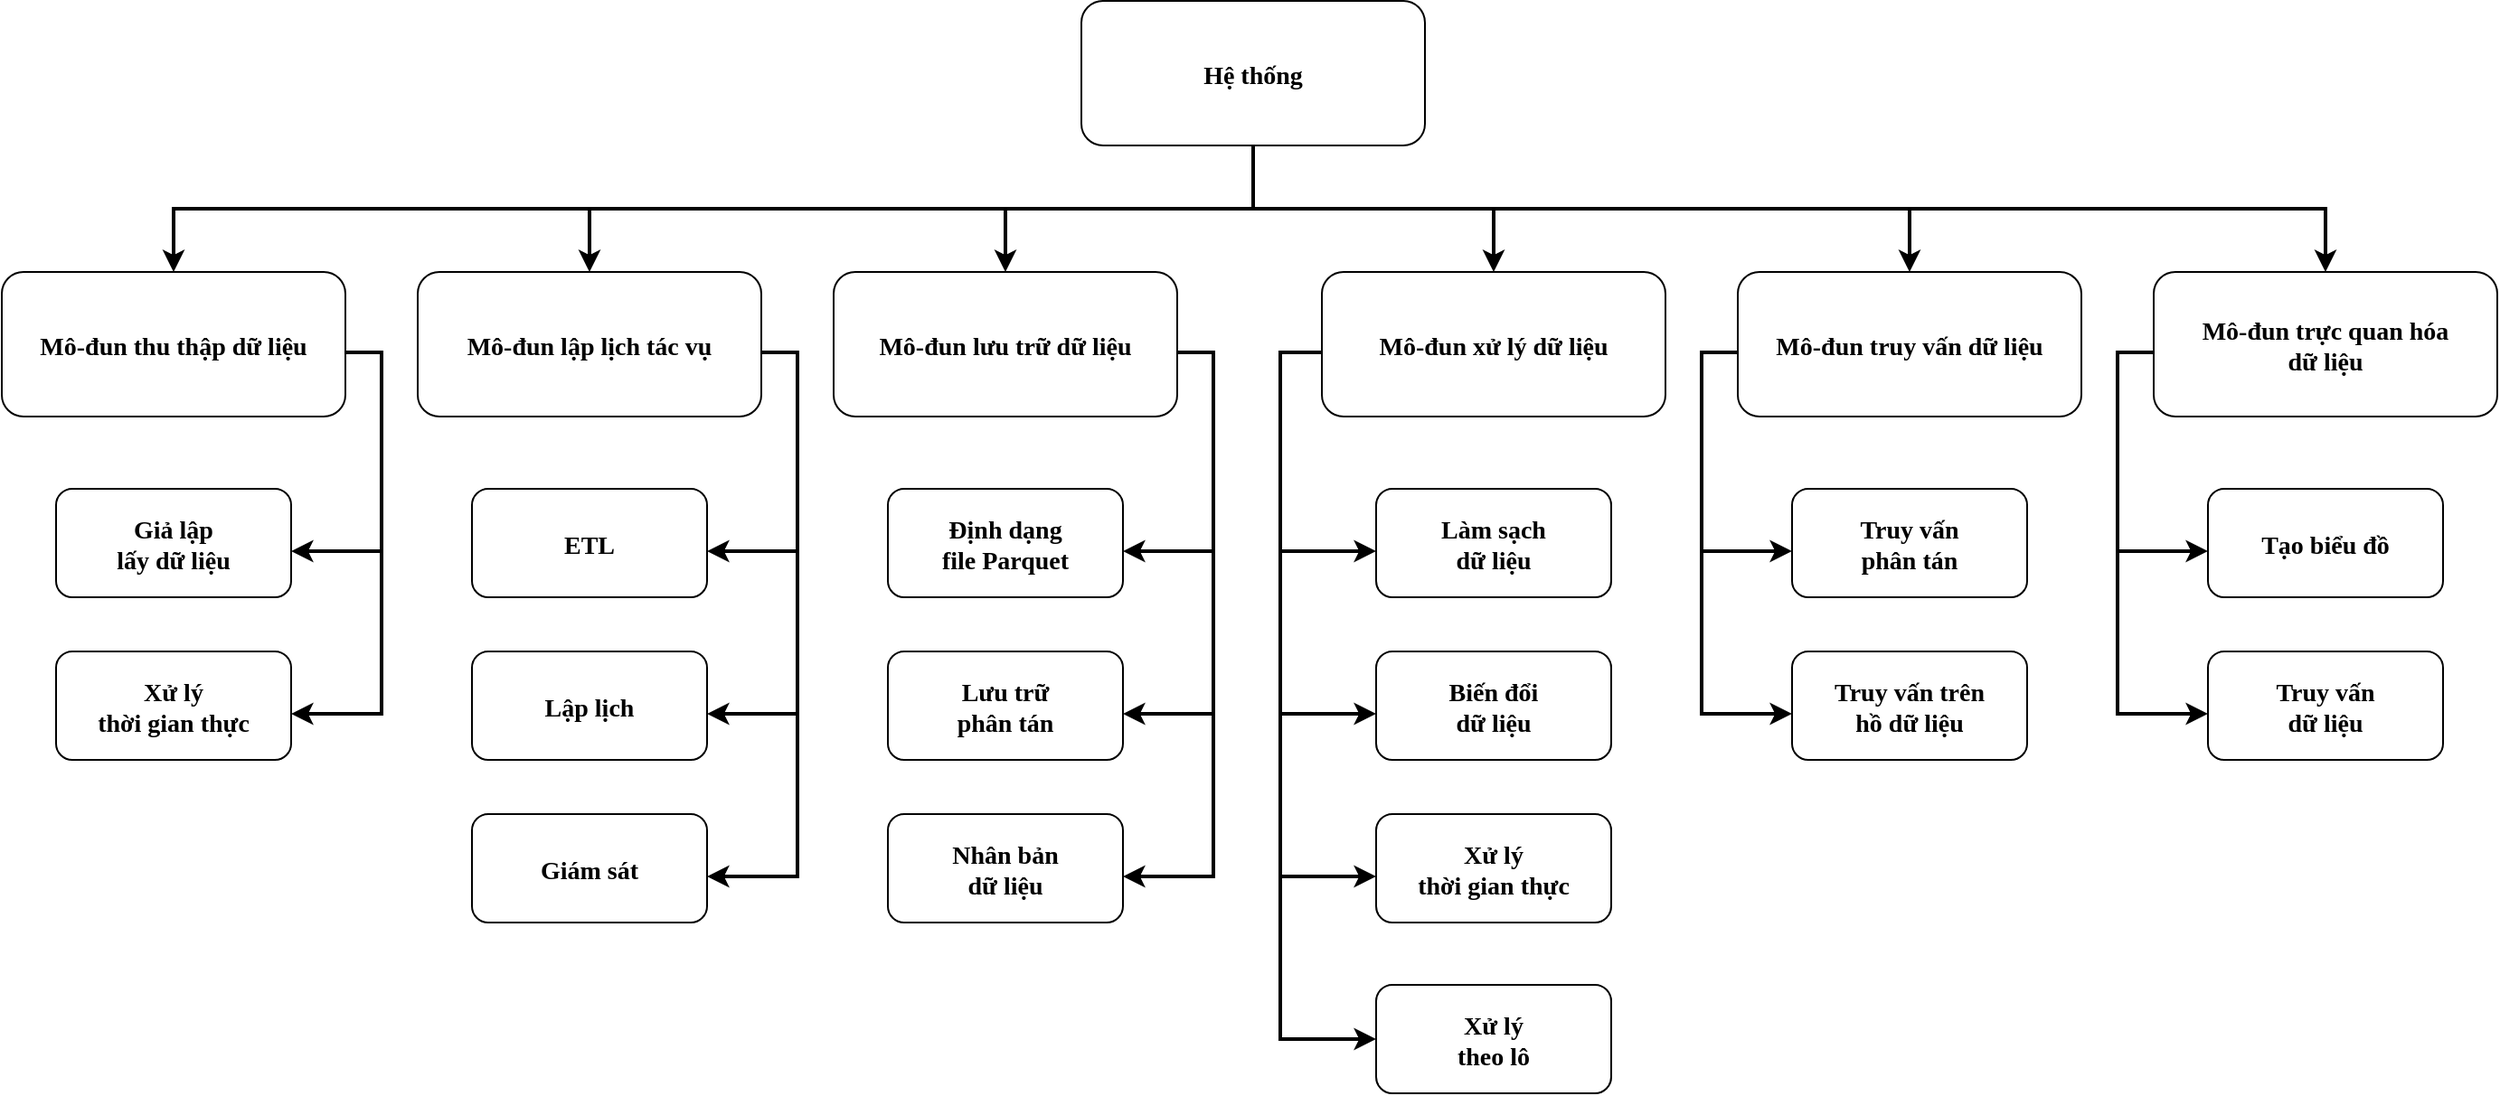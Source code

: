 <mxfile version="26.0.2">
  <diagram name="Page-1" id="2c0d36ab-eaac-3732-788b-9136903baeff">
    <mxGraphModel dx="1687" dy="908" grid="1" gridSize="10" guides="1" tooltips="1" connect="1" arrows="1" fold="1" page="1" pageScale="1.5" pageWidth="1169" pageHeight="827" background="none" math="0" shadow="0">
      <root>
        <mxCell id="0" />
        <mxCell id="1" parent="0" />
        <mxCell id="2" value="Hệ thống" style="rounded=1;fontStyle=1;fontFamily=Tahoma;fontSize=14" parent="1" vertex="1">
          <mxGeometry x="757" y="185.5" width="190" height="80" as="geometry" />
        </mxCell>
        <mxCell id="4" value="Mô-đun truy vấn dữ liệu" style="rounded=1;fontStyle=1;fontFamily=Tahoma;fontSize=14" parent="1" vertex="1">
          <mxGeometry x="1120.0" y="335.5" width="190" height="80" as="geometry" />
        </mxCell>
        <mxCell id="9" value="" style="edgeStyle=elbowEdgeStyle;elbow=vertical;strokeWidth=2;rounded=0" parent="1" source="2" target="4" edge="1">
          <mxGeometry x="337" y="215.5" width="100" height="100" as="geometry">
            <mxPoint x="337" y="315.5" as="sourcePoint" />
            <mxPoint x="437" y="215.5" as="targetPoint" />
          </mxGeometry>
        </mxCell>
        <mxCell id="10" value="Mô-đun xử lý dữ liệu" style="rounded=1;fontStyle=1;fontFamily=Tahoma;fontSize=14" parent="1" vertex="1">
          <mxGeometry x="890" y="335.5" width="190" height="80" as="geometry" />
        </mxCell>
        <mxCell id="12" value="Mô-đun lưu trữ dữ liệu" style="rounded=1;fontStyle=1;fontFamily=Tahoma;fontSize=14" parent="1" vertex="1">
          <mxGeometry x="620.0" y="335.5" width="190" height="80" as="geometry" />
        </mxCell>
        <mxCell id="13" value="Mô-đun lập lịch tác vụ" style="rounded=1;fontStyle=1;fontFamily=Tahoma;fontSize=14" parent="1" vertex="1">
          <mxGeometry x="390" y="335.5" width="190" height="80" as="geometry" />
        </mxCell>
        <mxCell id="16" value="ETL" style="rounded=1;fontStyle=1;fontFamily=Tahoma;fontSize=14" parent="1" vertex="1">
          <mxGeometry x="420" y="455.5" width="130" height="60" as="geometry" />
        </mxCell>
        <mxCell id="17" value="Lập lịch" style="rounded=1;fontStyle=1;fontFamily=Tahoma;fontSize=14" parent="1" vertex="1">
          <mxGeometry x="420" y="545.5" width="130" height="60" as="geometry" />
        </mxCell>
        <mxCell id="18" value="Giám sát" style="rounded=1;fontStyle=1;fontFamily=Tahoma;fontSize=14" parent="1" vertex="1">
          <mxGeometry x="420" y="635.5" width="130" height="60" as="geometry" />
        </mxCell>
        <mxCell id="59" value="" style="edgeStyle=elbowEdgeStyle;elbow=vertical;strokeWidth=2;rounded=0" parent="1" source="2" target="12" edge="1">
          <mxGeometry x="347" y="225.5" width="100" height="100" as="geometry">
            <mxPoint x="862.0" y="275.5" as="sourcePoint" />
            <mxPoint x="1467.0" y="345.5" as="targetPoint" />
          </mxGeometry>
        </mxCell>
        <mxCell id="61" value="" style="edgeStyle=elbowEdgeStyle;elbow=vertical;strokeWidth=2;rounded=0" parent="1" source="2" target="13" edge="1">
          <mxGeometry x="-23" y="135.5" width="100" height="100" as="geometry">
            <mxPoint x="-23" y="235.5" as="sourcePoint" />
            <mxPoint x="77" y="135.5" as="targetPoint" />
          </mxGeometry>
        </mxCell>
        <mxCell id="tQZW-JIYFIXZ_5nj609z-123" value="Mô-đun trực quan hóa&#xa;dữ liệu" style="rounded=1;fontStyle=1;fontFamily=Tahoma;fontSize=14" vertex="1" parent="1">
          <mxGeometry x="1350.0" y="335.5" width="190" height="80" as="geometry" />
        </mxCell>
        <mxCell id="tQZW-JIYFIXZ_5nj609z-124" value="" style="edgeStyle=elbowEdgeStyle;elbow=vertical;strokeWidth=2;rounded=0;entryX=0.5;entryY=0;entryDx=0;entryDy=0;exitX=0.5;exitY=1;exitDx=0;exitDy=0;" edge="1" parent="1" source="2" target="tQZW-JIYFIXZ_5nj609z-123">
          <mxGeometry x="337" y="215.5" width="100" height="100" as="geometry">
            <mxPoint x="862" y="276" as="sourcePoint" />
            <mxPoint x="1467" y="346" as="targetPoint" />
          </mxGeometry>
        </mxCell>
        <mxCell id="tQZW-JIYFIXZ_5nj609z-125" value="Mô-đun thu thập dữ liệu" style="rounded=1;fontStyle=1;fontFamily=Tahoma;fontSize=14" vertex="1" parent="1">
          <mxGeometry x="160" y="335.5" width="190" height="80" as="geometry" />
        </mxCell>
        <mxCell id="tQZW-JIYFIXZ_5nj609z-126" value="" style="edgeStyle=elbowEdgeStyle;elbow=vertical;strokeWidth=2;rounded=0;entryX=0.5;entryY=0;entryDx=0;entryDy=0;exitX=0.5;exitY=1;exitDx=0;exitDy=0;" edge="1" parent="1" source="2" target="tQZW-JIYFIXZ_5nj609z-125">
          <mxGeometry x="-23" y="135.5" width="100" height="100" as="geometry">
            <mxPoint x="862" y="276" as="sourcePoint" />
            <mxPoint x="212" y="346" as="targetPoint" />
          </mxGeometry>
        </mxCell>
        <mxCell id="tQZW-JIYFIXZ_5nj609z-127" value="" style="edgeStyle=elbowEdgeStyle;elbow=vertical;strokeWidth=2;rounded=0;entryX=0.5;entryY=0;entryDx=0;entryDy=0;" edge="1" parent="1" source="2" target="10">
          <mxGeometry x="337" y="215.5" width="100" height="100" as="geometry">
            <mxPoint x="860" y="270" as="sourcePoint" />
            <mxPoint x="1885" y="346" as="targetPoint" />
          </mxGeometry>
        </mxCell>
        <mxCell id="tQZW-JIYFIXZ_5nj609z-129" value="Định dạng&#xa;file Parquet" style="rounded=1;fontStyle=1;fontFamily=Tahoma;fontSize=14" vertex="1" parent="1">
          <mxGeometry x="650" y="455.5" width="130" height="60" as="geometry" />
        </mxCell>
        <mxCell id="tQZW-JIYFIXZ_5nj609z-130" value="Lưu trữ&#xa;phân tán" style="rounded=1;fontStyle=1;fontFamily=Tahoma;fontSize=14" vertex="1" parent="1">
          <mxGeometry x="650" y="545.5" width="130" height="60" as="geometry" />
        </mxCell>
        <mxCell id="tQZW-JIYFIXZ_5nj609z-131" value="Nhân bản&#xa;dữ liệu" style="rounded=1;fontStyle=1;fontFamily=Tahoma;fontSize=14" vertex="1" parent="1">
          <mxGeometry x="650" y="635.5" width="130" height="60" as="geometry" />
        </mxCell>
        <mxCell id="tQZW-JIYFIXZ_5nj609z-132" value="" style="edgeStyle=elbowEdgeStyle;elbow=horizontal;strokeWidth=2;rounded=0;entryX=1;entryY=0.5;entryDx=0;entryDy=0;exitX=1;exitY=0.5;exitDx=0;exitDy=0;" edge="1" parent="1">
          <mxGeometry x="-23" y="135.5" width="100" height="100" as="geometry">
            <mxPoint x="810.0" y="380" as="sourcePoint" />
            <mxPoint x="780.0" y="670" as="targetPoint" />
            <Array as="points">
              <mxPoint x="830" y="524.5" />
            </Array>
          </mxGeometry>
        </mxCell>
        <mxCell id="tQZW-JIYFIXZ_5nj609z-133" value="" style="edgeStyle=elbowEdgeStyle;elbow=horizontal;strokeWidth=2;rounded=0;entryX=1;entryY=0.5;entryDx=0;entryDy=0;exitX=1;exitY=0.5;exitDx=0;exitDy=0;" edge="1" parent="1">
          <mxGeometry x="-23" y="135.5" width="100" height="100" as="geometry">
            <mxPoint x="810.0" y="380" as="sourcePoint" />
            <mxPoint x="780.0" y="580" as="targetPoint" />
            <Array as="points">
              <mxPoint x="830" y="484.5" />
            </Array>
          </mxGeometry>
        </mxCell>
        <mxCell id="tQZW-JIYFIXZ_5nj609z-134" value="" style="edgeStyle=elbowEdgeStyle;elbow=horizontal;strokeWidth=2;rounded=0;entryX=1;entryY=0.5;entryDx=0;entryDy=0;exitX=1;exitY=0.5;exitDx=0;exitDy=0;" edge="1" parent="1">
          <mxGeometry x="-23" y="135.5" width="100" height="100" as="geometry">
            <mxPoint x="810.0" y="380" as="sourcePoint" />
            <mxPoint x="780.0" y="490" as="targetPoint" />
            <Array as="points">
              <mxPoint x="830" y="434.5" />
            </Array>
          </mxGeometry>
        </mxCell>
        <mxCell id="tQZW-JIYFIXZ_5nj609z-167" value="Giả lập&#xa;lấy dữ liệu" style="rounded=1;fontStyle=1;fontFamily=Tahoma;fontSize=14" vertex="1" parent="1">
          <mxGeometry x="190" y="455.5" width="130" height="60" as="geometry" />
        </mxCell>
        <mxCell id="tQZW-JIYFIXZ_5nj609z-168" value="Xử lý&#xa;thời gian thực" style="rounded=1;fontStyle=1;fontFamily=Tahoma;fontSize=14" vertex="1" parent="1">
          <mxGeometry x="190" y="545.5" width="130" height="60" as="geometry" />
        </mxCell>
        <mxCell id="tQZW-JIYFIXZ_5nj609z-171" value="Làm sạch&#xa;dữ liệu" style="rounded=1;fontStyle=1;fontFamily=Tahoma;fontSize=14" vertex="1" parent="1">
          <mxGeometry x="920" y="455.5" width="130" height="60" as="geometry" />
        </mxCell>
        <mxCell id="tQZW-JIYFIXZ_5nj609z-172" value="Biến đổi&#xa;dữ liệu" style="rounded=1;fontStyle=1;fontFamily=Tahoma;fontSize=14" vertex="1" parent="1">
          <mxGeometry x="920" y="545.5" width="130" height="60" as="geometry" />
        </mxCell>
        <mxCell id="tQZW-JIYFIXZ_5nj609z-173" value="Xử lý&#xa;thời gian thực" style="rounded=1;fontStyle=1;fontFamily=Tahoma;fontSize=14" vertex="1" parent="1">
          <mxGeometry x="920" y="635.5" width="130" height="60" as="geometry" />
        </mxCell>
        <mxCell id="tQZW-JIYFIXZ_5nj609z-174" value="Xử lý&#xa;theo lô" style="rounded=1;fontStyle=1;fontFamily=Tahoma;fontSize=14" vertex="1" parent="1">
          <mxGeometry x="920" y="730" width="130" height="60" as="geometry" />
        </mxCell>
        <mxCell id="tQZW-JIYFIXZ_5nj609z-175" value="" style="edgeStyle=elbowEdgeStyle;elbow=horizontal;strokeWidth=2;rounded=0" edge="1" parent="1">
          <mxGeometry x="-23" y="135.5" width="100" height="100" as="geometry">
            <mxPoint x="890" y="380" as="sourcePoint" />
            <mxPoint x="920" y="670" as="targetPoint" />
            <Array as="points">
              <mxPoint x="867" y="524" />
            </Array>
          </mxGeometry>
        </mxCell>
        <mxCell id="tQZW-JIYFIXZ_5nj609z-176" value="" style="edgeStyle=elbowEdgeStyle;elbow=horizontal;strokeWidth=2;rounded=0" edge="1" parent="1">
          <mxGeometry x="-23" y="135.5" width="100" height="100" as="geometry">
            <mxPoint x="890" y="380" as="sourcePoint" />
            <mxPoint x="920" y="490" as="targetPoint" />
            <Array as="points">
              <mxPoint x="867" y="444" />
            </Array>
          </mxGeometry>
        </mxCell>
        <mxCell id="tQZW-JIYFIXZ_5nj609z-177" value="" style="edgeStyle=elbowEdgeStyle;elbow=horizontal;strokeWidth=2;rounded=0" edge="1" parent="1">
          <mxGeometry x="-23" y="135.5" width="100" height="100" as="geometry">
            <mxPoint x="890" y="380" as="sourcePoint" />
            <mxPoint x="920" y="580" as="targetPoint" />
            <Array as="points">
              <mxPoint x="867" y="484" />
            </Array>
          </mxGeometry>
        </mxCell>
        <mxCell id="tQZW-JIYFIXZ_5nj609z-179" value="" style="edgeStyle=elbowEdgeStyle;elbow=horizontal;strokeWidth=2;rounded=0" edge="1" parent="1">
          <mxGeometry x="-23" y="135.5" width="100" height="100" as="geometry">
            <mxPoint x="890" y="380" as="sourcePoint" />
            <mxPoint x="920" y="760" as="targetPoint" />
            <Array as="points">
              <mxPoint x="867" y="614" />
            </Array>
          </mxGeometry>
        </mxCell>
        <mxCell id="tQZW-JIYFIXZ_5nj609z-180" value="Truy vấn&#xa;phân tán" style="rounded=1;fontStyle=1;fontFamily=Tahoma;fontSize=14" vertex="1" parent="1">
          <mxGeometry x="1150" y="455.5" width="130" height="60" as="geometry" />
        </mxCell>
        <mxCell id="tQZW-JIYFIXZ_5nj609z-185" value="Truy vấn trên&#xa;hồ dữ liệu" style="rounded=1;fontStyle=1;fontFamily=Tahoma;fontSize=14" vertex="1" parent="1">
          <mxGeometry x="1150" y="545.5" width="130" height="60" as="geometry" />
        </mxCell>
        <mxCell id="tQZW-JIYFIXZ_5nj609z-187" value="Tạo biểu đồ" style="rounded=1;fontStyle=1;fontFamily=Tahoma;fontSize=14" vertex="1" parent="1">
          <mxGeometry x="1380" y="455.5" width="130" height="60" as="geometry" />
        </mxCell>
        <mxCell id="tQZW-JIYFIXZ_5nj609z-189" value="Truy vấn&#xa;dữ liệu" style="rounded=1;fontStyle=1;fontFamily=Tahoma;fontSize=14" vertex="1" parent="1">
          <mxGeometry x="1380" y="545.5" width="130" height="60" as="geometry" />
        </mxCell>
        <mxCell id="tQZW-JIYFIXZ_5nj609z-191" value="" style="edgeStyle=elbowEdgeStyle;elbow=horizontal;strokeWidth=2;rounded=0" edge="1" parent="1">
          <mxGeometry x="-23" y="135.5" width="100" height="100" as="geometry">
            <mxPoint x="1120" y="380" as="sourcePoint" />
            <mxPoint x="1150" y="580" as="targetPoint" />
            <Array as="points">
              <mxPoint x="1100" y="474" />
            </Array>
          </mxGeometry>
        </mxCell>
        <mxCell id="tQZW-JIYFIXZ_5nj609z-192" value="" style="edgeStyle=elbowEdgeStyle;elbow=horizontal;strokeWidth=2;rounded=0" edge="1" parent="1">
          <mxGeometry x="-23" y="135.5" width="100" height="100" as="geometry">
            <mxPoint x="1120" y="380" as="sourcePoint" />
            <mxPoint x="1150" y="490" as="targetPoint" />
            <Array as="points">
              <mxPoint x="1100" y="434" />
            </Array>
          </mxGeometry>
        </mxCell>
        <mxCell id="tQZW-JIYFIXZ_5nj609z-193" value="" style="edgeStyle=elbowEdgeStyle;elbow=horizontal;strokeWidth=2;rounded=0" edge="1" parent="1">
          <mxGeometry x="-23" y="135.5" width="100" height="100" as="geometry">
            <mxPoint x="1350" y="380" as="sourcePoint" />
            <mxPoint x="1380" y="490" as="targetPoint" />
            <Array as="points">
              <mxPoint x="1330" y="434" />
            </Array>
          </mxGeometry>
        </mxCell>
        <mxCell id="tQZW-JIYFIXZ_5nj609z-194" value="" style="edgeStyle=elbowEdgeStyle;elbow=horizontal;strokeWidth=2;rounded=0" edge="1" parent="1">
          <mxGeometry x="-23" y="135.5" width="100" height="100" as="geometry">
            <mxPoint x="1350" y="380" as="sourcePoint" />
            <mxPoint x="1380" y="580" as="targetPoint" />
            <Array as="points">
              <mxPoint x="1330" y="474" />
            </Array>
          </mxGeometry>
        </mxCell>
        <mxCell id="tQZW-JIYFIXZ_5nj609z-195" value="" style="edgeStyle=elbowEdgeStyle;elbow=horizontal;strokeWidth=2;rounded=0;entryX=1;entryY=0.5;entryDx=0;entryDy=0;exitX=1;exitY=0.5;exitDx=0;exitDy=0;" edge="1" parent="1">
          <mxGeometry x="-23" y="135.5" width="100" height="100" as="geometry">
            <mxPoint x="580.0" y="380" as="sourcePoint" />
            <mxPoint x="550.0" y="490" as="targetPoint" />
            <Array as="points">
              <mxPoint x="600" y="434.5" />
            </Array>
          </mxGeometry>
        </mxCell>
        <mxCell id="tQZW-JIYFIXZ_5nj609z-196" value="" style="edgeStyle=elbowEdgeStyle;elbow=horizontal;strokeWidth=2;rounded=0;entryX=1;entryY=0.5;entryDx=0;entryDy=0;exitX=1;exitY=0.5;exitDx=0;exitDy=0;" edge="1" parent="1">
          <mxGeometry x="-23" y="135.5" width="100" height="100" as="geometry">
            <mxPoint x="580.0" y="380" as="sourcePoint" />
            <mxPoint x="550.0" y="580" as="targetPoint" />
            <Array as="points">
              <mxPoint x="600" y="484.5" />
            </Array>
          </mxGeometry>
        </mxCell>
        <mxCell id="tQZW-JIYFIXZ_5nj609z-197" value="" style="edgeStyle=elbowEdgeStyle;elbow=horizontal;strokeWidth=2;rounded=0;entryX=1;entryY=0.5;entryDx=0;entryDy=0;exitX=1;exitY=0.5;exitDx=0;exitDy=0;" edge="1" parent="1">
          <mxGeometry x="-23" y="135.5" width="100" height="100" as="geometry">
            <mxPoint x="580.0" y="380" as="sourcePoint" />
            <mxPoint x="550.0" y="670" as="targetPoint" />
            <Array as="points">
              <mxPoint x="600" y="524.5" />
            </Array>
          </mxGeometry>
        </mxCell>
        <mxCell id="tQZW-JIYFIXZ_5nj609z-199" value="" style="edgeStyle=elbowEdgeStyle;elbow=horizontal;strokeWidth=2;rounded=0;entryX=1;entryY=0.5;entryDx=0;entryDy=0;exitX=1;exitY=0.5;exitDx=0;exitDy=0;" edge="1" parent="1">
          <mxGeometry x="-23" y="135.5" width="100" height="100" as="geometry">
            <mxPoint x="350.0" y="380" as="sourcePoint" />
            <mxPoint x="320.0" y="490" as="targetPoint" />
            <Array as="points">
              <mxPoint x="370" y="434.5" />
            </Array>
          </mxGeometry>
        </mxCell>
        <mxCell id="tQZW-JIYFIXZ_5nj609z-200" value="" style="edgeStyle=elbowEdgeStyle;elbow=horizontal;strokeWidth=2;rounded=0;entryX=1;entryY=0.5;entryDx=0;entryDy=0;exitX=1;exitY=0.5;exitDx=0;exitDy=0;" edge="1" parent="1">
          <mxGeometry x="-23" y="135.5" width="100" height="100" as="geometry">
            <mxPoint x="350.0" y="380" as="sourcePoint" />
            <mxPoint x="320.0" y="580" as="targetPoint" />
            <Array as="points">
              <mxPoint x="370" y="484.5" />
            </Array>
          </mxGeometry>
        </mxCell>
      </root>
    </mxGraphModel>
  </diagram>
</mxfile>

